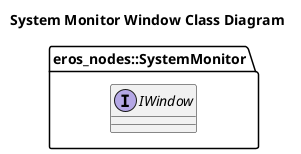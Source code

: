 @startuml
title System Monitor Window Class Diagram
package eros_nodes::SystemMonitor {
interface IWindow {
}
}
@enduml